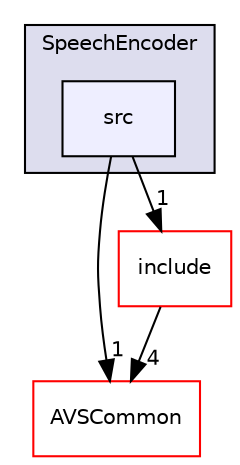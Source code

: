 digraph "/workplace/avs-device-sdk/SpeechEncoder/src" {
  compound=true
  node [ fontsize="10", fontname="Helvetica"];
  edge [ labelfontsize="10", labelfontname="Helvetica"];
  subgraph clusterdir_6b07903b29b547047bfa8a8b819c80bf {
    graph [ bgcolor="#ddddee", pencolor="black", label="SpeechEncoder" fontname="Helvetica", fontsize="10", URL="dir_6b07903b29b547047bfa8a8b819c80bf.html"]
  dir_9731bd4bdf2e0f5daa08a24cce5c72eb [shape=box, label="src", style="filled", fillcolor="#eeeeff", pencolor="black", URL="dir_9731bd4bdf2e0f5daa08a24cce5c72eb.html"];
  }
  dir_13e65effb2bde530b17b3d5eefcd0266 [shape=box label="AVSCommon" fillcolor="white" style="filled" color="red" URL="dir_13e65effb2bde530b17b3d5eefcd0266.html"];
  dir_42bcecaea8b07e2c1ef02db2f3150d05 [shape=box label="include" fillcolor="white" style="filled" color="red" URL="dir_42bcecaea8b07e2c1ef02db2f3150d05.html"];
  dir_9731bd4bdf2e0f5daa08a24cce5c72eb->dir_13e65effb2bde530b17b3d5eefcd0266 [headlabel="1", labeldistance=1.5 headhref="dir_000641_000017.html"];
  dir_9731bd4bdf2e0f5daa08a24cce5c72eb->dir_42bcecaea8b07e2c1ef02db2f3150d05 [headlabel="1", labeldistance=1.5 headhref="dir_000641_000635.html"];
  dir_42bcecaea8b07e2c1ef02db2f3150d05->dir_13e65effb2bde530b17b3d5eefcd0266 [headlabel="4", labeldistance=1.5 headhref="dir_000635_000017.html"];
}
